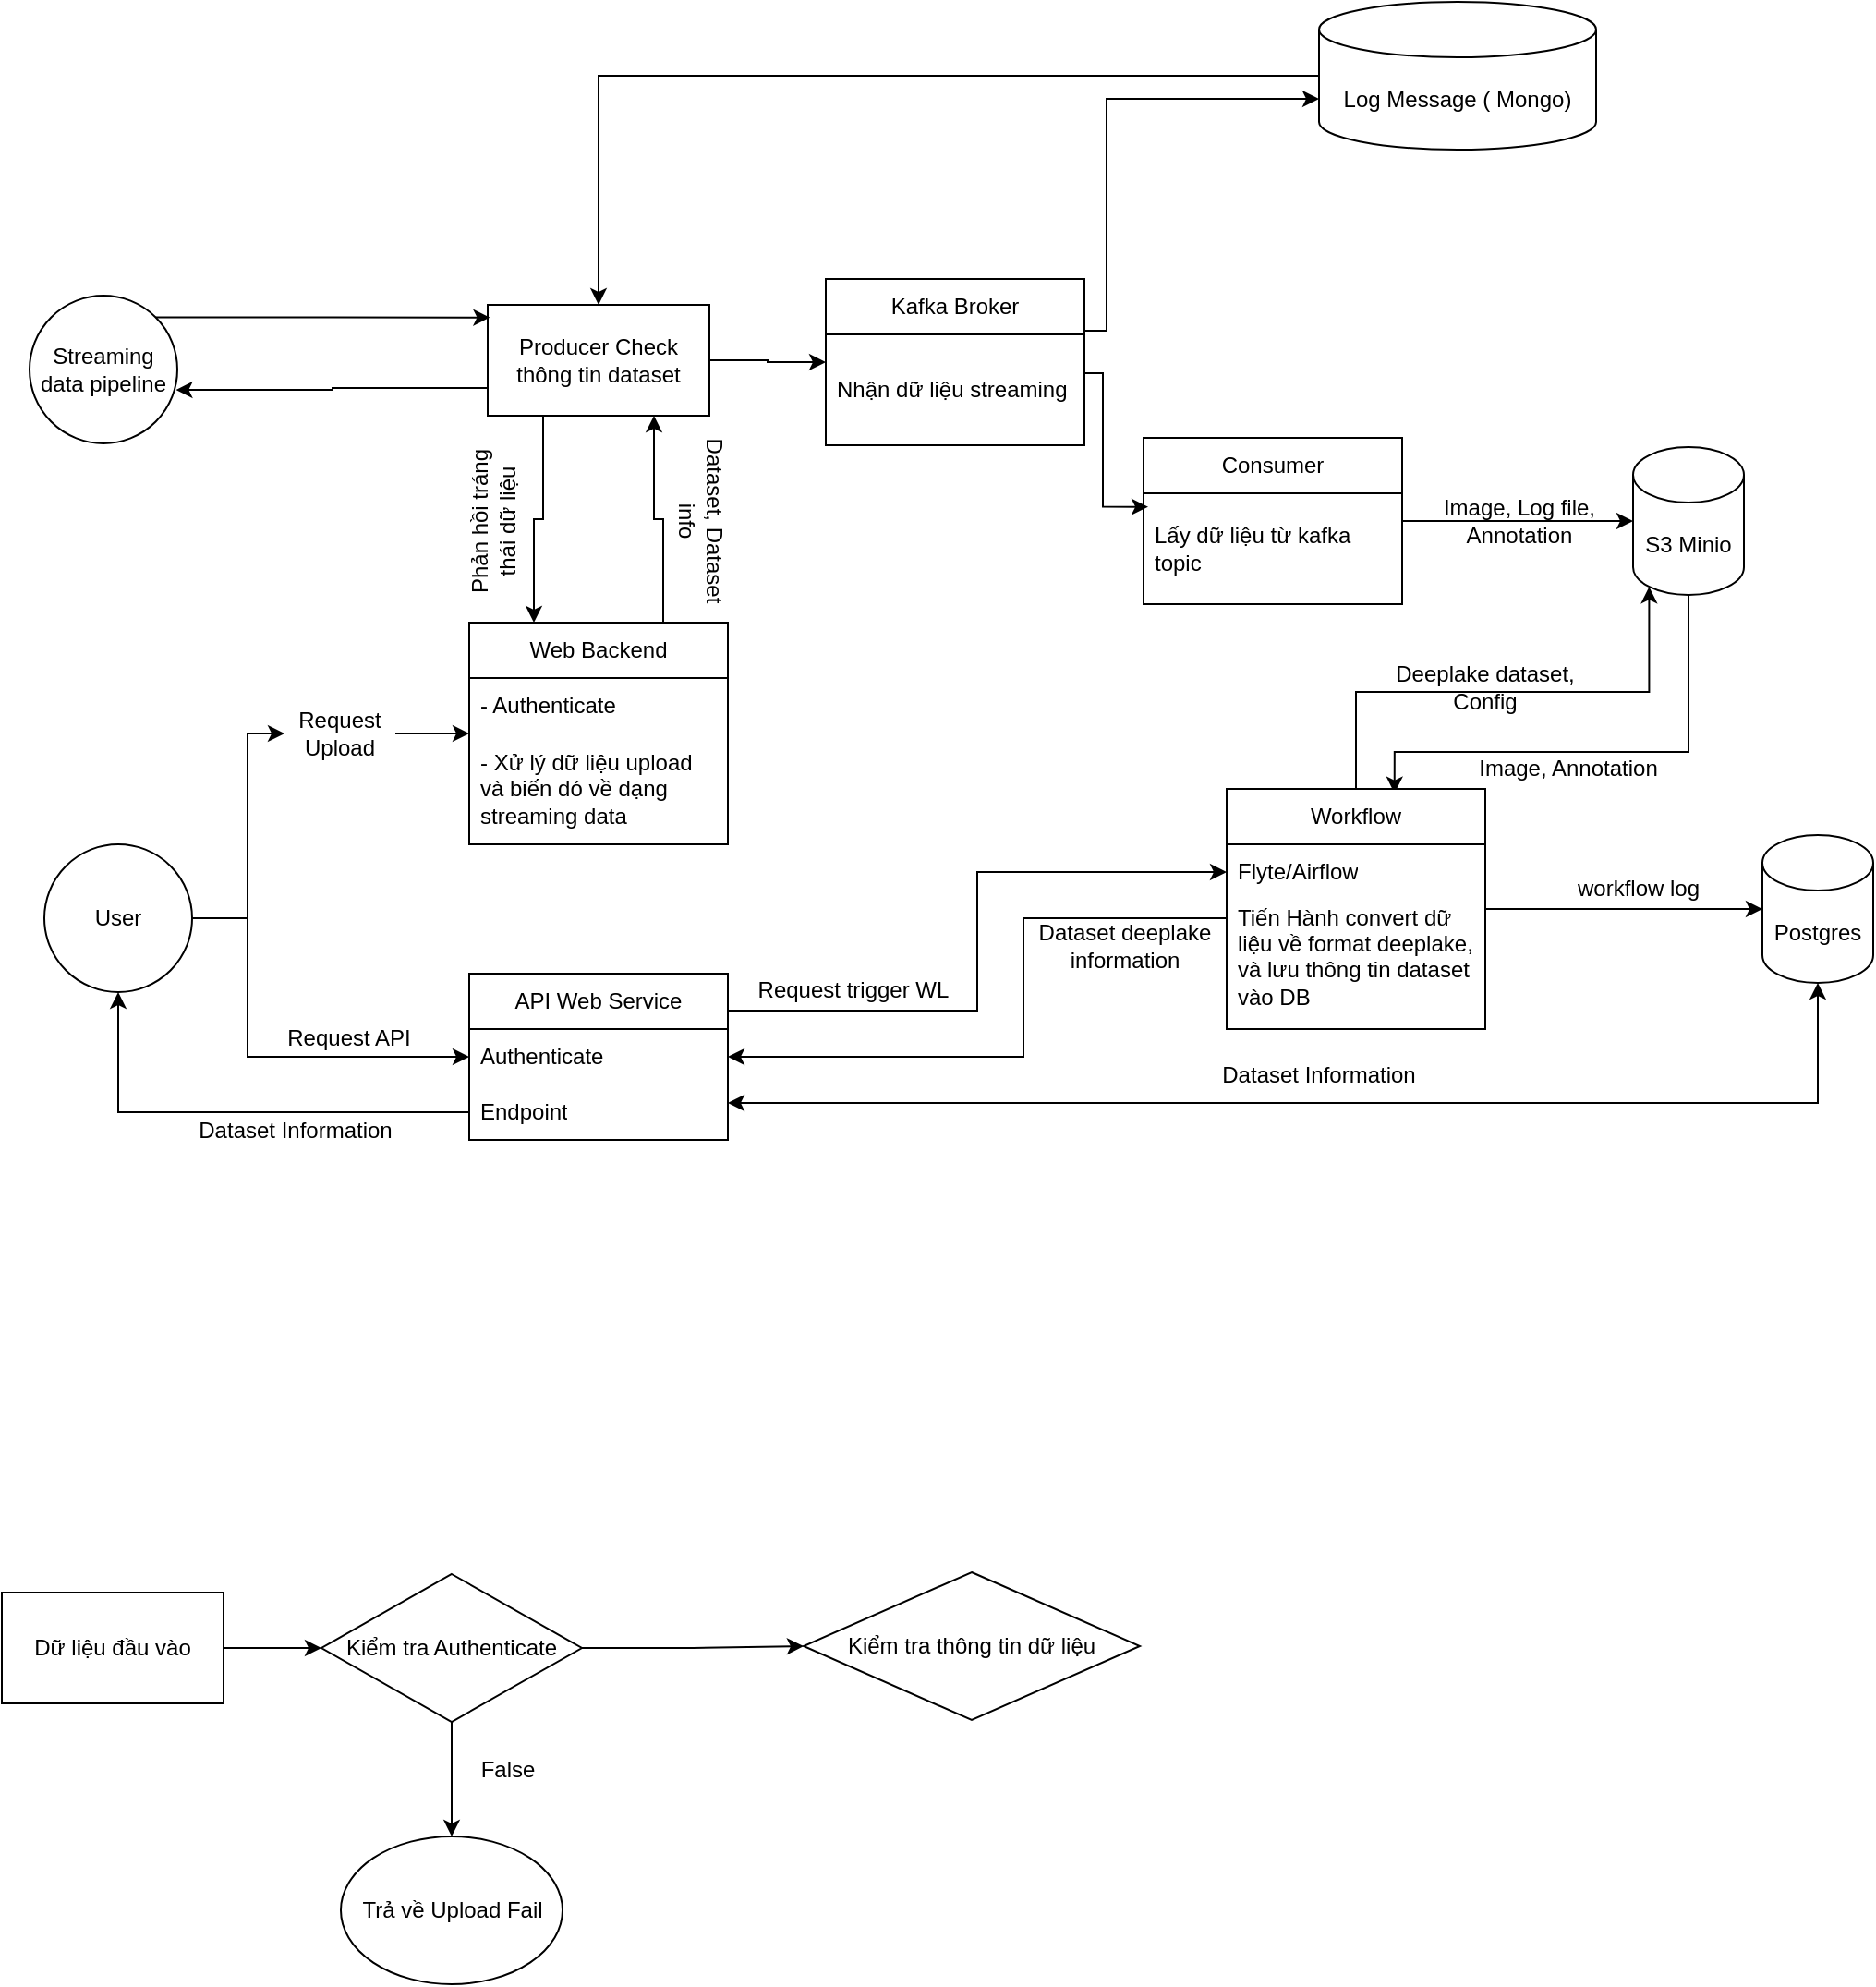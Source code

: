 <mxfile version="24.7.7">
  <diagram name="Page-1" id="tDCHcLKuwZKlSC-C740e">
    <mxGraphModel dx="1434" dy="1818" grid="1" gridSize="10" guides="1" tooltips="1" connect="1" arrows="1" fold="1" page="1" pageScale="1" pageWidth="850" pageHeight="1100" math="0" shadow="0">
      <root>
        <mxCell id="0" />
        <mxCell id="1" parent="0" />
        <mxCell id="VU2UuEI_NbV8B1_qW69L-1" style="edgeStyle=orthogonalEdgeStyle;rounded=0;orthogonalLoop=1;jettySize=auto;html=1;entryX=0;entryY=0.5;entryDx=0;entryDy=0;" edge="1" parent="1" source="VU2UuEI_NbV8B1_qW69L-12" target="VU2UuEI_NbV8B1_qW69L-8">
          <mxGeometry relative="1" as="geometry" />
        </mxCell>
        <mxCell id="VU2UuEI_NbV8B1_qW69L-2" style="edgeStyle=orthogonalEdgeStyle;rounded=0;orthogonalLoop=1;jettySize=auto;html=1;entryX=0;entryY=0.5;entryDx=0;entryDy=0;" edge="1" parent="1" source="VU2UuEI_NbV8B1_qW69L-3" target="VU2UuEI_NbV8B1_qW69L-25">
          <mxGeometry relative="1" as="geometry">
            <Array as="points">
              <mxPoint x="210" y="380" />
              <mxPoint x="210" y="455" />
            </Array>
          </mxGeometry>
        </mxCell>
        <mxCell id="VU2UuEI_NbV8B1_qW69L-3" value="User" style="ellipse;whiteSpace=wrap;html=1;aspect=fixed;" vertex="1" parent="1">
          <mxGeometry x="100" y="340" width="80" height="80" as="geometry" />
        </mxCell>
        <mxCell id="VU2UuEI_NbV8B1_qW69L-4" value="Streaming data pipeline" style="ellipse;whiteSpace=wrap;html=1;aspect=fixed;" vertex="1" parent="1">
          <mxGeometry x="92" y="43" width="80" height="80" as="geometry" />
        </mxCell>
        <mxCell id="VU2UuEI_NbV8B1_qW69L-5" value="Consumer" style="swimlane;fontStyle=0;childLayout=stackLayout;horizontal=1;startSize=30;horizontalStack=0;resizeParent=1;resizeParentMax=0;resizeLast=0;collapsible=1;marginBottom=0;whiteSpace=wrap;html=1;" vertex="1" parent="1">
          <mxGeometry x="695" y="120" width="140" height="90" as="geometry" />
        </mxCell>
        <mxCell id="VU2UuEI_NbV8B1_qW69L-6" value="Lấy dữ liệu từ kafka topic" style="text;strokeColor=none;fillColor=none;align=left;verticalAlign=middle;spacingLeft=4;spacingRight=4;overflow=hidden;points=[[0,0.5],[1,0.5]];portConstraint=eastwest;rotatable=0;whiteSpace=wrap;html=1;" vertex="1" parent="VU2UuEI_NbV8B1_qW69L-5">
          <mxGeometry y="30" width="140" height="60" as="geometry" />
        </mxCell>
        <mxCell id="VU2UuEI_NbV8B1_qW69L-7" style="edgeStyle=orthogonalEdgeStyle;rounded=0;orthogonalLoop=1;jettySize=auto;html=1;exitX=0.75;exitY=0;exitDx=0;exitDy=0;entryX=0.75;entryY=1;entryDx=0;entryDy=0;" edge="1" parent="1" source="VU2UuEI_NbV8B1_qW69L-8" target="VU2UuEI_NbV8B1_qW69L-48">
          <mxGeometry relative="1" as="geometry" />
        </mxCell>
        <mxCell id="VU2UuEI_NbV8B1_qW69L-8" value="Web Backend" style="swimlane;fontStyle=0;childLayout=stackLayout;horizontal=1;startSize=30;horizontalStack=0;resizeParent=1;resizeParentMax=0;resizeLast=0;collapsible=1;marginBottom=0;whiteSpace=wrap;html=1;" vertex="1" parent="1">
          <mxGeometry x="330" y="220" width="140" height="120" as="geometry" />
        </mxCell>
        <mxCell id="VU2UuEI_NbV8B1_qW69L-9" value="- Authenticate" style="text;strokeColor=none;fillColor=none;align=left;verticalAlign=middle;spacingLeft=4;spacingRight=4;overflow=hidden;points=[[0,0.5],[1,0.5]];portConstraint=eastwest;rotatable=0;whiteSpace=wrap;html=1;" vertex="1" parent="VU2UuEI_NbV8B1_qW69L-8">
          <mxGeometry y="30" width="140" height="30" as="geometry" />
        </mxCell>
        <mxCell id="VU2UuEI_NbV8B1_qW69L-10" value="- Xử lý dữ liệu upload và biến dó về dạng streaming data" style="text;strokeColor=none;fillColor=none;align=left;verticalAlign=middle;spacingLeft=4;spacingRight=4;overflow=hidden;points=[[0,0.5],[1,0.5]];portConstraint=eastwest;rotatable=0;whiteSpace=wrap;html=1;" vertex="1" parent="VU2UuEI_NbV8B1_qW69L-8">
          <mxGeometry y="60" width="140" height="60" as="geometry" />
        </mxCell>
        <mxCell id="VU2UuEI_NbV8B1_qW69L-11" value="" style="edgeStyle=orthogonalEdgeStyle;rounded=0;orthogonalLoop=1;jettySize=auto;html=1;entryX=0;entryY=0.5;entryDx=0;entryDy=0;" edge="1" parent="1" source="VU2UuEI_NbV8B1_qW69L-3" target="VU2UuEI_NbV8B1_qW69L-12">
          <mxGeometry relative="1" as="geometry">
            <mxPoint x="180" y="380" as="sourcePoint" />
            <mxPoint x="290" y="380" as="targetPoint" />
            <Array as="points">
              <mxPoint x="210" y="380" />
              <mxPoint x="210" y="280" />
            </Array>
          </mxGeometry>
        </mxCell>
        <mxCell id="VU2UuEI_NbV8B1_qW69L-12" value="Request Upload" style="text;html=1;align=center;verticalAlign=middle;whiteSpace=wrap;rounded=0;" vertex="1" parent="1">
          <mxGeometry x="230" y="265" width="60" height="30" as="geometry" />
        </mxCell>
        <mxCell id="VU2UuEI_NbV8B1_qW69L-13" style="edgeStyle=orthogonalEdgeStyle;rounded=0;orthogonalLoop=1;jettySize=auto;html=1;entryX=0.649;entryY=0.018;entryDx=0;entryDy=0;entryPerimeter=0;" edge="1" parent="1" source="VU2UuEI_NbV8B1_qW69L-14" target="VU2UuEI_NbV8B1_qW69L-18">
          <mxGeometry relative="1" as="geometry">
            <Array as="points">
              <mxPoint x="990" y="290" />
              <mxPoint x="831" y="290" />
            </Array>
          </mxGeometry>
        </mxCell>
        <mxCell id="VU2UuEI_NbV8B1_qW69L-14" value="S3 Minio" style="shape=cylinder3;whiteSpace=wrap;html=1;boundedLbl=1;backgroundOutline=1;size=15;" vertex="1" parent="1">
          <mxGeometry x="960" y="125" width="60" height="80" as="geometry" />
        </mxCell>
        <mxCell id="VU2UuEI_NbV8B1_qW69L-15" value="Image, Log file, Annotation" style="text;html=1;align=center;verticalAlign=middle;whiteSpace=wrap;rounded=0;rotation=0;" vertex="1" parent="1">
          <mxGeometry x="856" y="150" width="85" height="30" as="geometry" />
        </mxCell>
        <mxCell id="VU2UuEI_NbV8B1_qW69L-16" value="Postgres" style="shape=cylinder3;whiteSpace=wrap;html=1;boundedLbl=1;backgroundOutline=1;size=15;" vertex="1" parent="1">
          <mxGeometry x="1030" y="335" width="60" height="80" as="geometry" />
        </mxCell>
        <mxCell id="VU2UuEI_NbV8B1_qW69L-17" style="edgeStyle=orthogonalEdgeStyle;rounded=0;orthogonalLoop=1;jettySize=auto;html=1;entryX=1;entryY=0.5;entryDx=0;entryDy=0;" edge="1" parent="1" source="VU2UuEI_NbV8B1_qW69L-18" target="VU2UuEI_NbV8B1_qW69L-25">
          <mxGeometry relative="1" as="geometry">
            <Array as="points">
              <mxPoint x="630" y="380" />
              <mxPoint x="630" y="455" />
            </Array>
          </mxGeometry>
        </mxCell>
        <mxCell id="VU2UuEI_NbV8B1_qW69L-18" value="Workflow" style="swimlane;fontStyle=0;childLayout=stackLayout;horizontal=1;startSize=30;horizontalStack=0;resizeParent=1;resizeParentMax=0;resizeLast=0;collapsible=1;marginBottom=0;whiteSpace=wrap;html=1;" vertex="1" parent="1">
          <mxGeometry x="740" y="310" width="140" height="130" as="geometry">
            <mxRectangle x="740" y="310" width="90" height="30" as="alternateBounds" />
          </mxGeometry>
        </mxCell>
        <mxCell id="VU2UuEI_NbV8B1_qW69L-19" value="Flyte/Airflow" style="text;strokeColor=none;fillColor=none;align=left;verticalAlign=middle;spacingLeft=4;spacingRight=4;overflow=hidden;points=[[0,0.5],[1,0.5]];portConstraint=eastwest;rotatable=0;whiteSpace=wrap;html=1;" vertex="1" parent="VU2UuEI_NbV8B1_qW69L-18">
          <mxGeometry y="30" width="140" height="30" as="geometry" />
        </mxCell>
        <mxCell id="VU2UuEI_NbV8B1_qW69L-20" value="Tiến Hành convert dữ liệu về format deeplake, và lưu thông tin dataset vào DB&lt;div&gt;&lt;br&gt;&lt;/div&gt;" style="text;strokeColor=none;fillColor=none;align=left;verticalAlign=middle;spacingLeft=4;spacingRight=4;overflow=hidden;points=[[0,0.5],[1,0.5]];portConstraint=eastwest;rotatable=0;whiteSpace=wrap;html=1;" vertex="1" parent="VU2UuEI_NbV8B1_qW69L-18">
          <mxGeometry y="60" width="140" height="70" as="geometry" />
        </mxCell>
        <mxCell id="VU2UuEI_NbV8B1_qW69L-21" style="edgeStyle=orthogonalEdgeStyle;rounded=0;orthogonalLoop=1;jettySize=auto;html=1;entryX=0;entryY=0.5;entryDx=0;entryDy=0;entryPerimeter=0;" edge="1" parent="1" source="VU2UuEI_NbV8B1_qW69L-18" target="VU2UuEI_NbV8B1_qW69L-16">
          <mxGeometry relative="1" as="geometry" />
        </mxCell>
        <mxCell id="VU2UuEI_NbV8B1_qW69L-22" value="Deeplake dataset, Config" style="text;html=1;align=center;verticalAlign=middle;whiteSpace=wrap;rounded=0;" vertex="1" parent="1">
          <mxGeometry x="820" y="240" width="120" height="30" as="geometry" />
        </mxCell>
        <mxCell id="VU2UuEI_NbV8B1_qW69L-23" value="Dataset deeplake information" style="text;html=1;align=center;verticalAlign=middle;whiteSpace=wrap;rounded=0;rotation=0;" vertex="1" parent="1">
          <mxGeometry x="630" y="380" width="110" height="30" as="geometry" />
        </mxCell>
        <mxCell id="VU2UuEI_NbV8B1_qW69L-24" value="API Web Service" style="swimlane;fontStyle=0;childLayout=stackLayout;horizontal=1;startSize=30;horizontalStack=0;resizeParent=1;resizeParentMax=0;resizeLast=0;collapsible=1;marginBottom=0;whiteSpace=wrap;html=1;" vertex="1" parent="1">
          <mxGeometry x="330" y="410" width="140" height="90" as="geometry" />
        </mxCell>
        <mxCell id="VU2UuEI_NbV8B1_qW69L-25" value="Authenticate" style="text;strokeColor=none;fillColor=none;align=left;verticalAlign=middle;spacingLeft=4;spacingRight=4;overflow=hidden;points=[[0,0.5],[1,0.5]];portConstraint=eastwest;rotatable=0;whiteSpace=wrap;html=1;" vertex="1" parent="VU2UuEI_NbV8B1_qW69L-24">
          <mxGeometry y="30" width="140" height="30" as="geometry" />
        </mxCell>
        <mxCell id="VU2UuEI_NbV8B1_qW69L-26" value="Endpoint" style="text;strokeColor=none;fillColor=none;align=left;verticalAlign=middle;spacingLeft=4;spacingRight=4;overflow=hidden;points=[[0,0.5],[1,0.5]];portConstraint=eastwest;rotatable=0;whiteSpace=wrap;html=1;" vertex="1" parent="VU2UuEI_NbV8B1_qW69L-24">
          <mxGeometry y="60" width="140" height="30" as="geometry" />
        </mxCell>
        <mxCell id="VU2UuEI_NbV8B1_qW69L-27" value="Request trigger WL" style="text;html=1;align=center;verticalAlign=middle;whiteSpace=wrap;rounded=0;rotation=0;" vertex="1" parent="1">
          <mxGeometry x="483" y="404" width="110" height="30" as="geometry" />
        </mxCell>
        <mxCell id="VU2UuEI_NbV8B1_qW69L-28" value="workflow log" style="text;html=1;align=center;verticalAlign=middle;whiteSpace=wrap;rounded=0;" vertex="1" parent="1">
          <mxGeometry x="923" y="349" width="80" height="30" as="geometry" />
        </mxCell>
        <mxCell id="VU2UuEI_NbV8B1_qW69L-29" style="edgeStyle=orthogonalEdgeStyle;rounded=0;orthogonalLoop=1;jettySize=auto;html=1;entryX=0;entryY=0.5;entryDx=0;entryDy=0;entryPerimeter=0;" edge="1" parent="1" source="VU2UuEI_NbV8B1_qW69L-5" target="VU2UuEI_NbV8B1_qW69L-14">
          <mxGeometry relative="1" as="geometry" />
        </mxCell>
        <mxCell id="VU2UuEI_NbV8B1_qW69L-30" style="edgeStyle=orthogonalEdgeStyle;rounded=0;orthogonalLoop=1;jettySize=auto;html=1;entryX=0;entryY=0.5;entryDx=0;entryDy=0;exitX=1;exitY=0.25;exitDx=0;exitDy=0;" edge="1" parent="1" source="VU2UuEI_NbV8B1_qW69L-24" target="VU2UuEI_NbV8B1_qW69L-19">
          <mxGeometry relative="1" as="geometry">
            <Array as="points">
              <mxPoint x="470" y="430" />
              <mxPoint x="605" y="430" />
              <mxPoint x="605" y="355" />
            </Array>
          </mxGeometry>
        </mxCell>
        <mxCell id="VU2UuEI_NbV8B1_qW69L-31" value="Image, Annotation" style="text;html=1;align=center;verticalAlign=middle;whiteSpace=wrap;rounded=0;" vertex="1" parent="1">
          <mxGeometry x="870" y="284" width="110" height="30" as="geometry" />
        </mxCell>
        <mxCell id="VU2UuEI_NbV8B1_qW69L-32" value="Dataset Information" style="text;html=1;align=center;verticalAlign=middle;whiteSpace=wrap;rounded=0;" vertex="1" parent="1">
          <mxGeometry x="730" y="450" width="120" height="30" as="geometry" />
        </mxCell>
        <mxCell id="VU2UuEI_NbV8B1_qW69L-33" value="Dataset, Dataset info" style="text;html=1;align=center;verticalAlign=middle;whiteSpace=wrap;rounded=0;rotation=90;" vertex="1" parent="1">
          <mxGeometry x="401" y="150" width="109" height="30" as="geometry" />
        </mxCell>
        <mxCell id="VU2UuEI_NbV8B1_qW69L-34" value="Request API" style="text;html=1;align=center;verticalAlign=middle;whiteSpace=wrap;rounded=0;" vertex="1" parent="1">
          <mxGeometry x="230" y="430" width="70" height="30" as="geometry" />
        </mxCell>
        <mxCell id="VU2UuEI_NbV8B1_qW69L-35" value="" style="endArrow=classic;startArrow=classic;html=1;rounded=0;entryX=0.5;entryY=1;entryDx=0;entryDy=0;entryPerimeter=0;exitX=1;exitY=0.333;exitDx=0;exitDy=0;exitPerimeter=0;" edge="1" parent="1" source="VU2UuEI_NbV8B1_qW69L-26" target="VU2UuEI_NbV8B1_qW69L-16">
          <mxGeometry width="50" height="50" relative="1" as="geometry">
            <mxPoint x="650" y="240" as="sourcePoint" />
            <mxPoint x="700" y="190" as="targetPoint" />
            <Array as="points">
              <mxPoint x="1060" y="480" />
            </Array>
          </mxGeometry>
        </mxCell>
        <mxCell id="VU2UuEI_NbV8B1_qW69L-36" style="edgeStyle=orthogonalEdgeStyle;rounded=0;orthogonalLoop=1;jettySize=auto;html=1;entryX=0.145;entryY=1;entryDx=0;entryDy=-4.35;entryPerimeter=0;exitX=0.5;exitY=0;exitDx=0;exitDy=0;" edge="1" parent="1" source="VU2UuEI_NbV8B1_qW69L-18" target="VU2UuEI_NbV8B1_qW69L-14">
          <mxGeometry relative="1" as="geometry" />
        </mxCell>
        <mxCell id="VU2UuEI_NbV8B1_qW69L-37" style="edgeStyle=orthogonalEdgeStyle;rounded=0;orthogonalLoop=1;jettySize=auto;html=1;entryX=0.5;entryY=1;entryDx=0;entryDy=0;" edge="1" parent="1" source="VU2UuEI_NbV8B1_qW69L-26" target="VU2UuEI_NbV8B1_qW69L-3">
          <mxGeometry relative="1" as="geometry" />
        </mxCell>
        <mxCell id="VU2UuEI_NbV8B1_qW69L-38" value="Dataset Information" style="text;html=1;align=center;verticalAlign=middle;whiteSpace=wrap;rounded=0;" vertex="1" parent="1">
          <mxGeometry x="176" y="480" width="120" height="30" as="geometry" />
        </mxCell>
        <mxCell id="VU2UuEI_NbV8B1_qW69L-39" value="Kafka Broker" style="swimlane;fontStyle=0;childLayout=stackLayout;horizontal=1;startSize=30;horizontalStack=0;resizeParent=1;resizeParentMax=0;resizeLast=0;collapsible=1;marginBottom=0;whiteSpace=wrap;html=1;" vertex="1" parent="1">
          <mxGeometry x="523" y="34" width="140" height="90" as="geometry" />
        </mxCell>
        <mxCell id="VU2UuEI_NbV8B1_qW69L-40" value="Nhận dữ liệu streaming" style="text;strokeColor=none;fillColor=none;align=left;verticalAlign=middle;spacingLeft=4;spacingRight=4;overflow=hidden;points=[[0,0.5],[1,0.5]];portConstraint=eastwest;rotatable=0;whiteSpace=wrap;html=1;" vertex="1" parent="VU2UuEI_NbV8B1_qW69L-39">
          <mxGeometry y="30" width="140" height="60" as="geometry" />
        </mxCell>
        <mxCell id="VU2UuEI_NbV8B1_qW69L-41" style="edgeStyle=orthogonalEdgeStyle;rounded=0;orthogonalLoop=1;jettySize=auto;html=1;entryX=0.018;entryY=0.122;entryDx=0;entryDy=0;entryPerimeter=0;" edge="1" parent="1" source="VU2UuEI_NbV8B1_qW69L-40" target="VU2UuEI_NbV8B1_qW69L-6">
          <mxGeometry relative="1" as="geometry">
            <Array as="points">
              <mxPoint x="673" y="85" />
              <mxPoint x="673" y="157" />
            </Array>
          </mxGeometry>
        </mxCell>
        <mxCell id="VU2UuEI_NbV8B1_qW69L-42" style="edgeStyle=orthogonalEdgeStyle;rounded=0;orthogonalLoop=1;jettySize=auto;html=1;entryX=0.5;entryY=0;entryDx=0;entryDy=0;" edge="1" parent="1" source="VU2UuEI_NbV8B1_qW69L-43" target="VU2UuEI_NbV8B1_qW69L-48">
          <mxGeometry relative="1" as="geometry" />
        </mxCell>
        <mxCell id="VU2UuEI_NbV8B1_qW69L-43" value="Log Message ( Mongo)" style="shape=cylinder3;whiteSpace=wrap;html=1;boundedLbl=1;backgroundOutline=1;size=15;" vertex="1" parent="1">
          <mxGeometry x="790" y="-116" width="150" height="80" as="geometry" />
        </mxCell>
        <mxCell id="VU2UuEI_NbV8B1_qW69L-44" style="edgeStyle=orthogonalEdgeStyle;rounded=0;orthogonalLoop=1;jettySize=auto;html=1;entryX=0;entryY=0;entryDx=0;entryDy=52.5;entryPerimeter=0;" edge="1" parent="1" source="VU2UuEI_NbV8B1_qW69L-39" target="VU2UuEI_NbV8B1_qW69L-43">
          <mxGeometry relative="1" as="geometry">
            <Array as="points">
              <mxPoint x="675" y="62" />
              <mxPoint x="675" y="-63" />
            </Array>
          </mxGeometry>
        </mxCell>
        <mxCell id="VU2UuEI_NbV8B1_qW69L-45" value="Phản hồi tráng thái dữ liệu" style="text;html=1;align=center;verticalAlign=middle;whiteSpace=wrap;rounded=0;rotation=270;" vertex="1" parent="1">
          <mxGeometry x="300" y="150" width="86" height="30" as="geometry" />
        </mxCell>
        <mxCell id="VU2UuEI_NbV8B1_qW69L-46" style="edgeStyle=orthogonalEdgeStyle;rounded=0;orthogonalLoop=1;jettySize=auto;html=1;exitX=0.25;exitY=1;exitDx=0;exitDy=0;entryX=0.25;entryY=0;entryDx=0;entryDy=0;" edge="1" parent="1" source="VU2UuEI_NbV8B1_qW69L-48" target="VU2UuEI_NbV8B1_qW69L-8">
          <mxGeometry relative="1" as="geometry" />
        </mxCell>
        <mxCell id="VU2UuEI_NbV8B1_qW69L-47" style="edgeStyle=orthogonalEdgeStyle;rounded=0;orthogonalLoop=1;jettySize=auto;html=1;" edge="1" parent="1" source="VU2UuEI_NbV8B1_qW69L-48" target="VU2UuEI_NbV8B1_qW69L-39">
          <mxGeometry relative="1" as="geometry" />
        </mxCell>
        <mxCell id="VU2UuEI_NbV8B1_qW69L-48" value="Producer Check thông tin dataset" style="rounded=0;whiteSpace=wrap;html=1;" vertex="1" parent="1">
          <mxGeometry x="340" y="48" width="120" height="60" as="geometry" />
        </mxCell>
        <mxCell id="VU2UuEI_NbV8B1_qW69L-49" style="edgeStyle=orthogonalEdgeStyle;rounded=0;orthogonalLoop=1;jettySize=auto;html=1;exitX=1;exitY=0;exitDx=0;exitDy=0;entryX=0.01;entryY=0.114;entryDx=0;entryDy=0;entryPerimeter=0;" edge="1" parent="1" source="VU2UuEI_NbV8B1_qW69L-4" target="VU2UuEI_NbV8B1_qW69L-48">
          <mxGeometry relative="1" as="geometry" />
        </mxCell>
        <mxCell id="VU2UuEI_NbV8B1_qW69L-50" style="edgeStyle=orthogonalEdgeStyle;rounded=0;orthogonalLoop=1;jettySize=auto;html=1;exitX=0;exitY=0.75;exitDx=0;exitDy=0;entryX=0.99;entryY=0.638;entryDx=0;entryDy=0;entryPerimeter=0;" edge="1" parent="1" source="VU2UuEI_NbV8B1_qW69L-48" target="VU2UuEI_NbV8B1_qW69L-4">
          <mxGeometry relative="1" as="geometry" />
        </mxCell>
        <mxCell id="VU2UuEI_NbV8B1_qW69L-51" style="edgeStyle=orthogonalEdgeStyle;rounded=0;orthogonalLoop=1;jettySize=auto;html=1;entryX=0;entryY=0.5;entryDx=0;entryDy=0;" edge="1" parent="1" source="VU2UuEI_NbV8B1_qW69L-52" target="VU2UuEI_NbV8B1_qW69L-55">
          <mxGeometry relative="1" as="geometry" />
        </mxCell>
        <mxCell id="VU2UuEI_NbV8B1_qW69L-52" value="Dữ liệu đầu vào" style="rounded=0;whiteSpace=wrap;html=1;" vertex="1" parent="1">
          <mxGeometry x="77" y="745" width="120" height="60" as="geometry" />
        </mxCell>
        <mxCell id="VU2UuEI_NbV8B1_qW69L-53" style="edgeStyle=orthogonalEdgeStyle;rounded=0;orthogonalLoop=1;jettySize=auto;html=1;entryX=0.5;entryY=0;entryDx=0;entryDy=0;" edge="1" parent="1" source="VU2UuEI_NbV8B1_qW69L-55" target="VU2UuEI_NbV8B1_qW69L-56">
          <mxGeometry relative="1" as="geometry" />
        </mxCell>
        <mxCell id="VU2UuEI_NbV8B1_qW69L-54" style="edgeStyle=orthogonalEdgeStyle;rounded=0;orthogonalLoop=1;jettySize=auto;html=1;entryX=0;entryY=0.5;entryDx=0;entryDy=0;" edge="1" parent="1" source="VU2UuEI_NbV8B1_qW69L-55">
          <mxGeometry relative="1" as="geometry">
            <mxPoint x="511.0" y="774" as="targetPoint" />
          </mxGeometry>
        </mxCell>
        <mxCell id="VU2UuEI_NbV8B1_qW69L-55" value="Kiểm tra Authenticate" style="rhombus;whiteSpace=wrap;html=1;" vertex="1" parent="1">
          <mxGeometry x="250" y="735" width="141" height="80" as="geometry" />
        </mxCell>
        <mxCell id="VU2UuEI_NbV8B1_qW69L-56" value="Trả về Upload Fail" style="ellipse;whiteSpace=wrap;html=1;" vertex="1" parent="1">
          <mxGeometry x="260.5" y="877" width="120" height="80" as="geometry" />
        </mxCell>
        <mxCell id="VU2UuEI_NbV8B1_qW69L-57" value="False" style="text;html=1;align=center;verticalAlign=middle;whiteSpace=wrap;rounded=0;" vertex="1" parent="1">
          <mxGeometry x="320.5" y="826" width="60" height="30" as="geometry" />
        </mxCell>
        <mxCell id="VU2UuEI_NbV8B1_qW69L-58" value="Kiểm tra thông tin dữ liệu" style="rhombus;whiteSpace=wrap;html=1;" vertex="1" parent="1">
          <mxGeometry x="511" y="734" width="182" height="80" as="geometry" />
        </mxCell>
      </root>
    </mxGraphModel>
  </diagram>
</mxfile>
